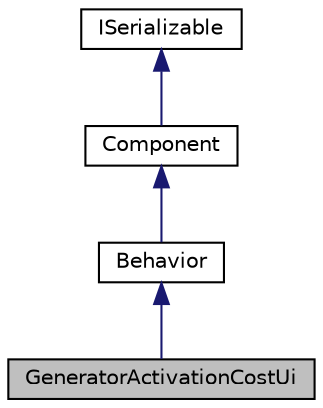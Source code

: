 digraph "GeneratorActivationCostUi"
{
 // LATEX_PDF_SIZE
  edge [fontname="Helvetica",fontsize="10",labelfontname="Helvetica",labelfontsize="10"];
  node [fontname="Helvetica",fontsize="10",shape=record];
  Node1 [label="GeneratorActivationCostUi",height=0.2,width=0.4,color="black", fillcolor="grey75", style="filled", fontcolor="black",tooltip="displays the costs of activating generators"];
  Node2 -> Node1 [dir="back",color="midnightblue",fontsize="10",style="solid",fontname="Helvetica"];
  Node2 [label="Behavior",height=0.2,width=0.4,color="black", fillcolor="white", style="filled",URL="$df/dc1/classBehavior.html",tooltip=" "];
  Node3 -> Node2 [dir="back",color="midnightblue",fontsize="10",style="solid",fontname="Helvetica"];
  Node3 [label="Component",height=0.2,width=0.4,color="black", fillcolor="white", style="filled",URL="$d8/d6b/classComponent.html",tooltip=" "];
  Node4 -> Node3 [dir="back",color="midnightblue",fontsize="10",style="solid",fontname="Helvetica"];
  Node4 [label="ISerializable",height=0.2,width=0.4,color="black", fillcolor="white", style="filled",URL="$db/df8/classISerializable.html",tooltip="interface for all serializable objects"];
}
